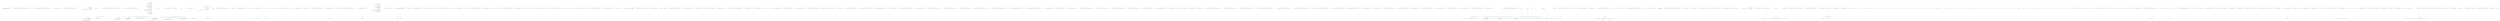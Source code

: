 digraph  {
d1 [cluster="CommandLine.Core.TypeConverter.ChangeType(System.Collections.Generic.IEnumerable<string>, System.Type, bool, System.Globalization.CultureInfo)", color=green, community=0, label="return scalar\r\n                ? ChangeTypeScalar(values.Single(), conversionType, conversionCulture)\r\n                : ChangeTypeSequence(values, conversionType, conversionCulture);", prediction=0, span="15-17"];
d0 [cluster="CommandLine.Core.TypeConverter.ChangeType(System.Collections.Generic.IEnumerable<string>, System.Type, bool, System.Globalization.CultureInfo)", label="Entry CommandLine.Core.TypeConverter.ChangeType(System.Collections.Generic.IEnumerable<string>, System.Type, bool, System.Globalization.CultureInfo)", span="13-13"];
d2 [cluster="CommandLine.Core.TypeConverter.ChangeType(System.Collections.Generic.IEnumerable<string>, System.Type, bool, System.Globalization.CultureInfo)", label="Exit CommandLine.Core.TypeConverter.ChangeType(System.Collections.Generic.IEnumerable<string>, System.Type, bool, System.Globalization.CultureInfo)", span="13-13"];
d3 [cluster="System.Collections.Generic.IEnumerable<TSource>.Single<TSource>()", label="Entry System.Collections.Generic.IEnumerable<TSource>.Single<TSource>()", span="0-0"];
d4 [cluster="CommandLine.Core.TypeConverter.ChangeTypeScalar(string, System.Type, System.Globalization.CultureInfo)", label="Entry CommandLine.Core.TypeConverter.ChangeTypeScalar(string, System.Type, System.Globalization.CultureInfo)", span="36-36"];
d5 [cluster="CommandLine.Core.TypeConverter.ChangeTypeSequence(System.Collections.Generic.IEnumerable<string>, System.Type, System.Globalization.CultureInfo)", label="Entry CommandLine.Core.TypeConverter.ChangeTypeSequence(System.Collections.Generic.IEnumerable<string>, System.Type, System.Globalization.CultureInfo)", span="20-20"];
d46 [cluster="CommandLine.Core.TypeConverter.ChangeTypeScalarImpl(string, System.Type, System.Globalization.CultureInfo)", color=green, community=0, label="return Either.Protect(\r\n                conversionType.IsPrimitiveEx() || ReflectionHelper.IsFSharpOptionType(conversionType)\r\n                    ? changeType\r\n                    : makeType, value);", prediction=1, span="89-92"];
d35 [cluster="CommandLine.Core.TypeConverter.ChangeTypeScalarImpl(string, System.Type, System.Globalization.CultureInfo)", label="Entry CommandLine.Core.TypeConverter.ChangeTypeScalarImpl(string, System.Type, System.Globalization.CultureInfo)", span="44-44"];
d44 [cluster="CommandLine.Core.TypeConverter.ChangeTypeScalarImpl(string, System.Type, System.Globalization.CultureInfo)", label="Func<string, object> changeType = input =>\r\n            {\r\n                Func<object> safeChangeType = () =>\r\n                {\r\n                    var isFsOption = ReflectionHelper.IsFSharpOptionType(conversionType);\r\n\r\n                    Func<Type> getUnderlyingType =\r\n                        () =>\r\n                            isFsOption\r\n                                ? FSharpOptionHelper.GetUnderlyingType(conversionType)\r\n                                : Nullable.GetUnderlyingType(conversionType);\r\n\r\n                    var type = getUnderlyingType() ?? conversionType;\r\n\r\n                    Func<object> withValue =\r\n                        () =>\r\n                            isFsOption\r\n                                ? FSharpOptionHelper.Some(type, Convert.ChangeType(input, type, conversionCulture))\r\n                                : Convert.ChangeType(input, type, conversionCulture);\r\n\r\n                    Func<object> empty = () => isFsOption ? FSharpOptionHelper.None(type) : null;\r\n\r\n                    return (input == null) ? empty() : withValue();\r\n                };\r\n\r\n                return input.IsBooleanString()\r\n                    ? input.ToBoolean() : conversionType.IsEnum\r\n                        ? input.ToEnum(conversionType) : safeChangeType();\r\n            }", span="46-74"];
d45 [cluster="CommandLine.Core.TypeConverter.ChangeTypeScalarImpl(string, System.Type, System.Globalization.CultureInfo)", label="Func<string, object> makeType = input =>\r\n            {\r\n                try\r\n                {\r\n                    var ctor = conversionType.GetConstructor(new[] { typeof(string) });\r\n                    return ctor.Invoke(new object[] { input });\r\n                }\r\n                catch (Exception)\r\n                {\r\n                    throw new FormatException(''Destination conversion type must have a constructor that accepts a string.'');\r\n                }\r\n            }", span="76-87"];
d47 [cluster="CommandLine.Core.TypeConverter.ChangeTypeScalarImpl(string, System.Type, System.Globalization.CultureInfo)", label="Exit CommandLine.Core.TypeConverter.ChangeTypeScalarImpl(string, System.Type, System.Globalization.CultureInfo)", span="44-44"];
d48 [cluster="System.Type.IsPrimitiveEx()", label="Entry System.Type.IsPrimitiveEx()", span="209-209"];
d49 [cluster="CommandLine.Infrastructure.ReflectionHelper.IsFSharpOptionType(System.Type)", label="Entry CommandLine.Infrastructure.ReflectionHelper.IsFSharpOptionType(System.Type)", span="35-35"];
d50 [cluster="Unk.Protect", label="Entry Unk.Protect", span=""];
d91 [cluster="CommandLine.Core.TypeConverter.ToEnum(string, System.Type)", color=green, community=0, label="object parsedValue", prediction=2, span="97-97"];
d90 [cluster="CommandLine.Core.TypeConverter.ToEnum(string, System.Type)", label="Entry CommandLine.Core.TypeConverter.ToEnum(string, System.Type)", span="95-95"];
d92 [cluster="CommandLine.Core.TypeConverter.ToEnum(string, System.Type)", color=green, community=0, label="parsedValue = Enum.Parse(conversionType, value)", prediction=3, span="100-100"];
d93 [cluster="CommandLine.Core.TypeConverter.ToEnum(string, System.Type)", color=green, community=0, label=ArgumentException, prediction=4, span="102-102"];
d95 [cluster="CommandLine.Core.TypeConverter.ToEnum(string, System.Type)", color=green, community=0, label="Enum.IsDefined(conversionType, parsedValue)", prediction=5, span="106-106"];
d99 [cluster="System.Enum.Parse(System.Type, string)", label="Entry System.Enum.Parse(System.Type, string)", span="0-0"];
d96 [cluster="CommandLine.Core.TypeConverter.ToEnum(string, System.Type)", color=green, community=0, label="return parsedValue;", prediction=3, span="108-108"];
d97 [cluster="CommandLine.Core.TypeConverter.ToEnum(string, System.Type)", color=green, community=0, label="throw new FormatException();", prediction=7, span="110-110"];
d101 [cluster="System.Enum.IsDefined(System.Type, object)", label="Entry System.Enum.IsDefined(System.Type, object)", span="0-0"];
d94 [cluster="CommandLine.Core.TypeConverter.ToEnum(string, System.Type)", color=green, community=0, label="throw new FormatException();", prediction=8, span="104-104"];
d98 [cluster="CommandLine.Core.TypeConverter.ToEnum(string, System.Type)", label="Exit CommandLine.Core.TypeConverter.ToEnum(string, System.Type)", span="95-95"];
d100 [cluster="System.FormatException.FormatException()", label="Entry System.FormatException.FormatException()", span="0-0"];
d34 [cluster="CommandLine.Core.TypeConverter.ChangeTypeScalar(string, System.Type, System.Globalization.CultureInfo)", label="Exit CommandLine.Core.TypeConverter.ChangeTypeScalar(string, System.Type, System.Globalization.CultureInfo)", span="36-36"];
d31 [cluster="CommandLine.Core.TypeConverter.ChangeTypeScalar(string, System.Type, System.Globalization.CultureInfo)", label="var result = ChangeTypeScalarImpl(value, conversionType, conversionCulture)", span="38-38"];
d9 [cluster="CommandLine.Core.TypeConverter.ChangeTypeSequence(System.Collections.Generic.IEnumerable<string>, System.Type, System.Globalization.CultureInfo)", label="Exit CommandLine.Core.TypeConverter.ChangeTypeSequence(System.Collections.Generic.IEnumerable<string>, System.Type, System.Globalization.CultureInfo)", span="20-20"];
d6 [cluster="CommandLine.Core.TypeConverter.ChangeTypeSequence(System.Collections.Generic.IEnumerable<string>, System.Type, System.Globalization.CultureInfo)", label="var type =\r\n                conversionType.GetGenericArguments()\r\n                              .SingleOrDefault()\r\n                              .ToMaybe()\r\n                              .FromJust(\r\n                                  new ApplicationException(''Non scalar properties should be sequence of type IEnumerable<T>.''))", span="22-27"];
d7 [cluster="CommandLine.Core.TypeConverter.ChangeTypeSequence(System.Collections.Generic.IEnumerable<string>, System.Type, System.Globalization.CultureInfo)", label="var converted = values.Select(value => ChangeTypeScalar(value, type, conversionCulture))", span="29-29"];
d21 [cluster="lambda expression", label="ChangeTypeScalar(value, type, conversionCulture)", span="29-29"];
d52 [cluster="lambda expression", label="Func<object> safeChangeType = () =>\r\n                {\r\n                    var isFsOption = ReflectionHelper.IsFSharpOptionType(conversionType);\r\n\r\n                    Func<Type> getUnderlyingType =\r\n                        () =>\r\n                            isFsOption\r\n                                ? FSharpOptionHelper.GetUnderlyingType(conversionType)\r\n                                : Nullable.GetUnderlyingType(conversionType);\r\n\r\n                    var type = getUnderlyingType() ?? conversionType;\r\n\r\n                    Func<object> withValue =\r\n                        () =>\r\n                            isFsOption\r\n                                ? FSharpOptionHelper.Some(type, Convert.ChangeType(input, type, conversionCulture))\r\n                                : Convert.ChangeType(input, type, conversionCulture);\r\n\r\n                    Func<object> empty = () => isFsOption ? FSharpOptionHelper.None(type) : null;\r\n\r\n                    return (input == null) ? empty() : withValue();\r\n                }", span="48-69"];
d60 [cluster="lambda expression", label="var isFsOption = ReflectionHelper.IsFSharpOptionType(conversionType)", span="50-50"];
d61 [cluster="lambda expression", label="Func<Type> getUnderlyingType =\r\n                        () =>\r\n                            isFsOption\r\n                                ? FSharpOptionHelper.GetUnderlyingType(conversionType)\r\n                                : Nullable.GetUnderlyingType(conversionType)", span="52-56"];
d68 [cluster="lambda expression", label="isFsOption\r\n                                ? FSharpOptionHelper.GetUnderlyingType(conversionType)\r\n                                : Nullable.GetUnderlyingType(conversionType)", span="54-56"];
d62 [cluster="lambda expression", label="var type = getUnderlyingType() ?? conversionType", span="58-58"];
d63 [cluster="lambda expression", label="Func<object> withValue =\r\n                        () =>\r\n                            isFsOption\r\n                                ? FSharpOptionHelper.Some(type, Convert.ChangeType(input, type, conversionCulture))\r\n                                : Convert.ChangeType(input, type, conversionCulture)", span="60-64"];
d73 [cluster="lambda expression", label="isFsOption\r\n                                ? FSharpOptionHelper.Some(type, Convert.ChangeType(input, type, conversionCulture))\r\n                                : Convert.ChangeType(input, type, conversionCulture)", span="62-64"];
d53 [cluster="lambda expression", label="return input.IsBooleanString()\r\n                    ? input.ToBoolean() : conversionType.IsEnum\r\n                        ? input.ToEnum(conversionType) : safeChangeType();", span="71-73"];
d82 [cluster="lambda expression", label="var ctor = conversionType.GetConstructor(new[] { typeof(string) })", span="80-80"];
d65 [cluster="lambda expression", label="return (input == null) ? empty() : withValue();", span="68-68"];
d83 [cluster="lambda expression", label="return ctor.Invoke(new object[] { input });", span="81-81"];
d33 [cluster="CommandLine.Core.TypeConverter.ChangeTypeScalar(string, System.Type, System.Globalization.CultureInfo)", label="return Maybe.OfEither(result);", span="41-41"];
d32 [cluster="CommandLine.Core.TypeConverter.ChangeTypeScalar(string, System.Type, System.Globalization.CultureInfo)", label="result.Match(_ => { }, e => e.RethrowWhenAbsentIn(\r\n                new[] { typeof(InvalidCastException), typeof(FormatException), typeof(OverflowException) }))", span="39-40"];
d8 [cluster="CommandLine.Core.TypeConverter.ChangeTypeSequence(System.Collections.Generic.IEnumerable<string>, System.Type, System.Globalization.CultureInfo)", label="return converted.Any(a => a.MatchNothing())\r\n                ? Maybe.Nothing<object>()\r\n                : Maybe.Just(converted.Select(c => ((Just<object>)c).Value).ToUntypedArray(type));", span="31-33"];
d10 [cluster="System.Type.GetGenericArguments()", label="Entry System.Type.GetGenericArguments()", span="0-0"];
d11 [cluster="System.Collections.Generic.IEnumerable<TSource>.SingleOrDefault<TSource>()", label="Entry System.Collections.Generic.IEnumerable<TSource>.SingleOrDefault<TSource>()", span="0-0"];
d12 [cluster="T.ToMaybe<T>()", label="Entry T.ToMaybe<T>()", span="249-249"];
d13 [cluster="System.ApplicationException.ApplicationException(string)", label="Entry System.ApplicationException.ApplicationException(string)", span="0-0"];
d14 [cluster="Unk.FromJust", label="Entry Unk.FromJust", span=""];
d15 [cluster="Unk.Select", label="Entry Unk.Select", span=""];
d20 [cluster="lambda expression", label="Entry lambda expression", span="29-29"];
d102 [label="System.Globalization.CultureInfo", span=""];
d103 [label=type, span=""];
d22 [cluster="lambda expression", label="Exit lambda expression", span="29-29"];
d23 [cluster="Unk.ChangeTypeScalar", label="Entry Unk.ChangeTypeScalar", span=""];
d104 [label="System.Type", span=""];
d105 [label="System.Globalization.CultureInfo", span=""];
d51 [cluster="lambda expression", label="Entry lambda expression", span="46-74"];
d59 [cluster="lambda expression", label="Entry lambda expression", span="48-69"];
d64 [cluster="lambda expression", label="Func<object> empty = () => isFsOption ? FSharpOptionHelper.None(type) : null", span="66-66"];
d78 [cluster="lambda expression", label="isFsOption ? FSharpOptionHelper.None(type) : null", span="66-66"];
d107 [label=isFsOption, span=""];
d67 [cluster="lambda expression", label="Entry lambda expression", span="53-56"];
d69 [cluster="lambda expression", label="Exit lambda expression", span="53-56"];
d70 [cluster="CommandLine.Infrastructure.FSharpOptionHelper.GetUnderlyingType(System.Type)", label="Entry CommandLine.Infrastructure.FSharpOptionHelper.GetUnderlyingType(System.Type)", span="8-8"];
d71 [cluster="System.Nullable.GetUnderlyingType(System.Type)", label="Entry System.Nullable.GetUnderlyingType(System.Type)", span="0-0"];
d58 [cluster="System.Func<TResult>.Invoke()", label="Entry System.Func<TResult>.Invoke()", span="0-0"];
d106 [label=string, span=""];
d108 [label=type, span=""];
d72 [cluster="lambda expression", label="Entry lambda expression", span="61-64"];
d74 [cluster="lambda expression", label="Exit lambda expression", span="61-64"];
d75 [cluster="System.Convert.ChangeType(object, System.Type, System.IFormatProvider)", label="Entry System.Convert.ChangeType(object, System.Type, System.IFormatProvider)", span="0-0"];
d76 [cluster="CommandLine.Infrastructure.FSharpOptionHelper.Some(System.Type, object)", label="Entry CommandLine.Infrastructure.FSharpOptionHelper.Some(System.Type, object)", span="14-14"];
d54 [cluster="lambda expression", label="Exit lambda expression", span="46-74"];
d55 [cluster="string.IsBooleanString()", label="Entry string.IsBooleanString()", span="60-60"];
d56 [cluster="string.ToBoolean()", label="Entry string.ToBoolean()", span="66-66"];
d57 [cluster="string.ToEnum(System.Type)", label="Entry string.ToEnum(System.Type)", span="95-95"];
d81 [cluster="lambda expression", label="Entry lambda expression", span="76-87"];
d87 [cluster="System.Type.GetConstructor(System.Type[])", label="Entry System.Type.GetConstructor(System.Type[])", span="0-0"];
d66 [cluster="lambda expression", label="Exit lambda expression", span="48-69"];
d86 [cluster="lambda expression", label="Exit lambda expression", span="76-87"];
d88 [cluster="System.Reflection.ConstructorInfo.Invoke(object[])", label="Entry System.Reflection.ConstructorInfo.Invoke(object[])", span="0-0"];
d37 [cluster="Unk.OfEither", label="Entry Unk.OfEither", span=""];
d36 [cluster="Unk.Match", label="Entry Unk.Match", span=""];
d38 [cluster="lambda expression", label="Entry lambda expression", span="39-39"];
d40 [cluster="lambda expression", label="Entry lambda expression", span="39-40"];
d16 [cluster="Unk.Any", label="Entry Unk.Any", span=""];
d17 [cluster="CSharpx.Maybe.Nothing<T>()", label="Entry CSharpx.Maybe.Nothing<T>()", span="116-116"];
d18 [cluster="Unk.ToUntypedArray", label="Entry Unk.ToUntypedArray", span=""];
d19 [cluster="CSharpx.Maybe.Just<T>(T)", label="Entry CSharpx.Maybe.Just<T>(T)", span="124-124"];
d24 [cluster="lambda expression", label="Entry lambda expression", span="31-31"];
d28 [cluster="lambda expression", label="Entry lambda expression", span="33-33"];
d77 [cluster="lambda expression", label="Entry lambda expression", span="66-66"];
d79 [cluster="lambda expression", label="Exit lambda expression", span="66-66"];
d80 [cluster="CommandLine.Infrastructure.FSharpOptionHelper.None(System.Type)", label="Entry CommandLine.Infrastructure.FSharpOptionHelper.None(System.Type)", span="22-22"];
d85 [cluster="lambda expression", label="throw new FormatException(''Destination conversion type must have a constructor that accepts a string.'');", span="85-85"];
d39 [cluster="lambda expression", label="Exit lambda expression", span="39-39"];
d42 [cluster="lambda expression", label="Exit lambda expression", span="39-40"];
d41 [cluster="lambda expression", label="e.RethrowWhenAbsentIn(\r\n                new[] { typeof(InvalidCastException), typeof(FormatException), typeof(OverflowException) })", span="39-40"];
d26 [cluster="lambda expression", label="Exit lambda expression", span="31-31"];
d25 [cluster="lambda expression", label="a.MatchNothing()", span="31-31"];
d30 [cluster="lambda expression", label="Exit lambda expression", span="33-33"];
d29 [cluster="lambda expression", label="((Just<object>)c).Value", span="33-33"];
d84 [cluster="lambda expression", label=Exception, span="83-83"];
d89 [cluster="System.FormatException.FormatException(string)", label="Entry System.FormatException.FormatException(string)", span="0-0"];
d43 [cluster="Unk.RethrowWhenAbsentIn", label="Entry Unk.RethrowWhenAbsentIn", span=""];
d27 [cluster="Unk.MatchNothing", label="Entry Unk.MatchNothing", span=""];
m0_7 [cluster="Humanizer.Localisation.NumberToWords.INumberToWordsConverter.Convert(int, Humanizer.GrammaticalGender)", file="InstanceBuilder.cs", label="Entry Humanizer.Localisation.NumberToWords.INumberToWordsConverter.Convert(int, Humanizer.GrammaticalGender)", span="20-20"];
m0_4 [cluster="Humanizer.NumberToWordsExtension.ToWords(int, Humanizer.GrammaticalGender)", file="InstanceBuilder.cs", label="Entry Humanizer.NumberToWordsExtension.ToWords(int, Humanizer.GrammaticalGender)", span="38-38"];
m0_5 [cluster="Humanizer.NumberToWordsExtension.ToWords(int, Humanizer.GrammaticalGender)", file="InstanceBuilder.cs", label="return Configurator.NumberToWordsConverter.Convert(number, gender);", span="40-40"];
m0_6 [cluster="Humanizer.NumberToWordsExtension.ToWords(int, Humanizer.GrammaticalGender)", file="InstanceBuilder.cs", label="Exit Humanizer.NumberToWordsExtension.ToWords(int, Humanizer.GrammaticalGender)", span="38-38"];
m0_3 [cluster="Humanizer.Localisation.NumberToWords.INumberToWordsConverter.Convert(int)", file="InstanceBuilder.cs", label="Entry Humanizer.Localisation.NumberToWords.INumberToWordsConverter.Convert(int)", span="12-12"];
m0_15 [cluster="Humanizer.Localisation.NumberToWords.INumberToWordsConverter.ConvertToOrdinal(int, Humanizer.GrammaticalGender)", file="InstanceBuilder.cs", label="Entry Humanizer.Localisation.NumberToWords.INumberToWordsConverter.ConvertToOrdinal(int, Humanizer.GrammaticalGender)", span="35-35"];
m0_8 [cluster="Humanizer.NumberToWordsExtension.ToOrdinalWords(int)", file="InstanceBuilder.cs", label="Entry Humanizer.NumberToWordsExtension.ToOrdinalWords(int)", span="48-48"];
m0_9 [cluster="Humanizer.NumberToWordsExtension.ToOrdinalWords(int)", file="InstanceBuilder.cs", label="return Configurator.NumberToWordsConverter.ConvertToOrdinal(number);", span="50-50"];
m0_10 [cluster="Humanizer.NumberToWordsExtension.ToOrdinalWords(int)", file="InstanceBuilder.cs", label="Exit Humanizer.NumberToWordsExtension.ToOrdinalWords(int)", span="48-48"];
m0_12 [cluster="Humanizer.NumberToWordsExtension.ToOrdinalWords(int, Humanizer.GrammaticalGender)", file="InstanceBuilder.cs", label="Entry Humanizer.NumberToWordsExtension.ToOrdinalWords(int, Humanizer.GrammaticalGender)", span="61-61"];
m0_13 [cluster="Humanizer.NumberToWordsExtension.ToOrdinalWords(int, Humanizer.GrammaticalGender)", file="InstanceBuilder.cs", label="return Configurator.NumberToWordsConverter.ConvertToOrdinal(number, gender);", span="63-63"];
m0_14 [cluster="Humanizer.NumberToWordsExtension.ToOrdinalWords(int, Humanizer.GrammaticalGender)", file="InstanceBuilder.cs", label="Exit Humanizer.NumberToWordsExtension.ToOrdinalWords(int, Humanizer.GrammaticalGender)", span="61-61"];
m0_11 [cluster="Humanizer.Localisation.NumberToWords.INumberToWordsConverter.ConvertToOrdinal(int)", file="InstanceBuilder.cs", label="Entry Humanizer.Localisation.NumberToWords.INumberToWordsConverter.ConvertToOrdinal(int)", span="27-27"];
m0_0 [cluster="Humanizer.NumberToWordsExtension.ToWords(int)", file="InstanceBuilder.cs", label="Entry Humanizer.NumberToWordsExtension.ToWords(int)", span="14-14"];
m0_1 [cluster="Humanizer.NumberToWordsExtension.ToWords(int)", file="InstanceBuilder.cs", label="return Configurator.NumberToWordsConverter.Convert(number);", span="16-16"];
m0_2 [cluster="Humanizer.NumberToWordsExtension.ToWords(int)", file="InstanceBuilder.cs", label="Exit Humanizer.NumberToWordsExtension.ToWords(int)", span="14-14"];
m1_35 [cluster="Humanizer.Tests.TruncatorTests.TruncateWithFixedNumberOfWordsTruncatorTruncateFromLeft(string, int, string)", file="InstanceBuilderTests.cs", label="Entry Humanizer.Tests.TruncatorTests.TruncateWithFixedNumberOfWordsTruncatorTruncateFromLeft(string, int, string)", span="148-148"];
m1_36 [cluster="Humanizer.Tests.TruncatorTests.TruncateWithFixedNumberOfWordsTruncatorTruncateFromLeft(string, int, string)", file="InstanceBuilderTests.cs", label="Assert.Equal(expectedOutput, input.Truncate(length, Truncator.FixedNumberOfWords, TruncateFrom.Left))", span="150-150"];
m1_37 [cluster="Humanizer.Tests.TruncatorTests.TruncateWithFixedNumberOfWordsTruncatorTruncateFromLeft(string, int, string)", file="InstanceBuilderTests.cs", label="Exit Humanizer.Tests.TruncatorTests.TruncateWithFixedNumberOfWordsTruncatorTruncateFromLeft(string, int, string)", span="148-148"];
m1_8 [cluster="string.Truncate(int, Humanizer.ITruncator, Humanizer.TruncateFrom)", file="InstanceBuilderTests.cs", label="Entry string.Truncate(int, Humanizer.ITruncator, Humanizer.TruncateFrom)", span="28-28"];
m1_19 [cluster="Humanizer.Tests.TruncatorTests.TruncateWithTruncationStringAndFixedLengthTruncator(string, int, string, string)", file="InstanceBuilderTests.cs", label="Entry Humanizer.Tests.TruncatorTests.TruncateWithTruncationStringAndFixedLengthTruncator(string, int, string, string)", span="79-79"];
m1_20 [cluster="Humanizer.Tests.TruncatorTests.TruncateWithTruncationStringAndFixedLengthTruncator(string, int, string, string)", file="InstanceBuilderTests.cs", label="Assert.Equal(expectedOutput, input.Truncate(length, truncationString, Truncator.FixedLength))", span="81-81"];
m1_21 [cluster="Humanizer.Tests.TruncatorTests.TruncateWithTruncationStringAndFixedLengthTruncator(string, int, string, string)", file="InstanceBuilderTests.cs", label="Exit Humanizer.Tests.TruncatorTests.TruncateWithTruncationStringAndFixedLengthTruncator(string, int, string, string)", span="79-79"];
m1_26 [cluster="Humanizer.Tests.TruncatorTests.TruncateWithTruncationStringAndFixedNumberOfWordsTruncator(string, int, string, string)", file="InstanceBuilderTests.cs", label="Entry Humanizer.Tests.TruncatorTests.TruncateWithTruncationStringAndFixedNumberOfWordsTruncator(string, int, string, string)", span="109-109"];
m1_27 [cluster="Humanizer.Tests.TruncatorTests.TruncateWithTruncationStringAndFixedNumberOfWordsTruncator(string, int, string, string)", file="InstanceBuilderTests.cs", label="Assert.Equal(expectedOutput, input.Truncate(length, truncationString, Truncator.FixedNumberOfWords))", span="111-111"];
m1_28 [cluster="Humanizer.Tests.TruncatorTests.TruncateWithTruncationStringAndFixedNumberOfWordsTruncator(string, int, string, string)", file="InstanceBuilderTests.cs", label="Exit Humanizer.Tests.TruncatorTests.TruncateWithTruncationStringAndFixedNumberOfWordsTruncator(string, int, string, string)", span="109-109"];
m1_44 [cluster="Humanizer.Tests.TruncatorTests.TruncateWithTruncationStringAndFixedNumberOfWordsTruncatorTruncateFromLeft(string, int, string, string)", file="InstanceBuilderTests.cs", label="Entry Humanizer.Tests.TruncatorTests.TruncateWithTruncationStringAndFixedNumberOfWordsTruncatorTruncateFromLeft(string, int, string, string)", span="194-194"];
m1_45 [cluster="Humanizer.Tests.TruncatorTests.TruncateWithTruncationStringAndFixedNumberOfWordsTruncatorTruncateFromLeft(string, int, string, string)", file="InstanceBuilderTests.cs", label="Assert.Equal(expectedOutput, input.Truncate(length, truncationString, Truncator.FixedNumberOfWords, TruncateFrom.Left))", span="196-196"];
m1_46 [cluster="Humanizer.Tests.TruncatorTests.TruncateWithTruncationStringAndFixedNumberOfWordsTruncatorTruncateFromLeft(string, int, string, string)", file="InstanceBuilderTests.cs", label="Exit Humanizer.Tests.TruncatorTests.TruncateWithTruncationStringAndFixedNumberOfWordsTruncatorTruncateFromLeft(string, int, string, string)", span="194-194"];
m1_5 [cluster="Humanizer.Tests.TruncatorTests.TruncateWithFixedLengthTruncator(string, int, string)", file="InstanceBuilderTests.cs", label="Entry Humanizer.Tests.TruncatorTests.TruncateWithFixedLengthTruncator(string, int, string)", span="25-25"];
m1_6 [cluster="Humanizer.Tests.TruncatorTests.TruncateWithFixedLengthTruncator(string, int, string)", file="InstanceBuilderTests.cs", label="Assert.Equal(expectedOutput, input.Truncate(length, Truncator.FixedLength))", span="27-27"];
m1_7 [cluster="Humanizer.Tests.TruncatorTests.TruncateWithFixedLengthTruncator(string, int, string)", file="InstanceBuilderTests.cs", label="Exit Humanizer.Tests.TruncatorTests.TruncateWithFixedLengthTruncator(string, int, string)", span="25-25"];
m1_23 [cluster="Humanizer.Tests.TruncatorTests.TruncateWithTruncationStringAndFixedNumberOfCharactersTruncator(string, int, string, string)", file="InstanceBuilderTests.cs", label="Entry Humanizer.Tests.TruncatorTests.TruncateWithTruncationStringAndFixedNumberOfCharactersTruncator(string, int, string, string)", span="94-94"];
m1_24 [cluster="Humanizer.Tests.TruncatorTests.TruncateWithTruncationStringAndFixedNumberOfCharactersTruncator(string, int, string, string)", file="InstanceBuilderTests.cs", label="Assert.Equal(expectedOutput, input.Truncate(length, truncationString, Truncator.FixedNumberOfCharacters))", span="96-96"];
m1_25 [cluster="Humanizer.Tests.TruncatorTests.TruncateWithTruncationStringAndFixedNumberOfCharactersTruncator(string, int, string, string)", file="InstanceBuilderTests.cs", label="Exit Humanizer.Tests.TruncatorTests.TruncateWithTruncationStringAndFixedNumberOfCharactersTruncator(string, int, string, string)", span="94-94"];
m1_29 [cluster="Humanizer.Tests.TruncatorTests.TruncateWithFixedLengthTruncatorTruncateFromLeft(string, int, string)", file="InstanceBuilderTests.cs", label="Entry Humanizer.Tests.TruncatorTests.TruncateWithFixedLengthTruncatorTruncateFromLeft(string, int, string)", span="121-121"];
m1_30 [cluster="Humanizer.Tests.TruncatorTests.TruncateWithFixedLengthTruncatorTruncateFromLeft(string, int, string)", file="InstanceBuilderTests.cs", label="Assert.Equal(expectedOutput, input.Truncate(length, Truncator.FixedLength, TruncateFrom.Left))", span="123-123"];
m1_31 [cluster="Humanizer.Tests.TruncatorTests.TruncateWithFixedLengthTruncatorTruncateFromLeft(string, int, string)", file="InstanceBuilderTests.cs", label="Exit Humanizer.Tests.TruncatorTests.TruncateWithFixedLengthTruncatorTruncateFromLeft(string, int, string)", span="121-121"];
m1_18 [cluster="string.Truncate(int, string, Humanizer.TruncateFrom)", file="InstanceBuilderTests.cs", label="Entry string.Truncate(int, string, Humanizer.TruncateFrom)", span="41-41"];
m1_3 [cluster="string.Truncate(int)", file="InstanceBuilderTests.cs", label="Entry string.Truncate(int)", span="15-15"];
m1_0 [cluster="Humanizer.Tests.TruncatorTests.Truncate(string, int, string)", file="InstanceBuilderTests.cs", label="Entry Humanizer.Tests.TruncatorTests.Truncate(string, int, string)", span="13-13"];
m1_1 [cluster="Humanizer.Tests.TruncatorTests.Truncate(string, int, string)", file="InstanceBuilderTests.cs", label="Assert.Equal(expectedOutput, input.Truncate(length))", span="15-15"];
m1_2 [cluster="Humanizer.Tests.TruncatorTests.Truncate(string, int, string)", file="InstanceBuilderTests.cs", label="Exit Humanizer.Tests.TruncatorTests.Truncate(string, int, string)", span="13-13"];
m1_38 [cluster="Humanizer.Tests.TruncatorTests.TruncateWithTruncationStringAndFixedLengthTruncatorTruncateFromLeft(string, int, string, string)", file="InstanceBuilderTests.cs", label="Entry Humanizer.Tests.TruncatorTests.TruncateWithTruncationStringAndFixedLengthTruncatorTruncateFromLeft(string, int, string, string)", span="163-163"];
m1_39 [cluster="Humanizer.Tests.TruncatorTests.TruncateWithTruncationStringAndFixedLengthTruncatorTruncateFromLeft(string, int, string, string)", file="InstanceBuilderTests.cs", label="Assert.Equal(expectedOutput, input.Truncate(length, truncationString, Truncator.FixedLength, TruncateFrom.Left))", span="165-165"];
m1_40 [cluster="Humanizer.Tests.TruncatorTests.TruncateWithTruncationStringAndFixedLengthTruncatorTruncateFromLeft(string, int, string, string)", file="InstanceBuilderTests.cs", label="Exit Humanizer.Tests.TruncatorTests.TruncateWithTruncationStringAndFixedLengthTruncatorTruncateFromLeft(string, int, string, string)", span="163-163"];
m1_41 [cluster="Humanizer.Tests.TruncatorTests.TruncateWithTruncationStringAndFixedNumberOfCharactersTruncatorTruncateFromLeft(string, int, string, string)", file="InstanceBuilderTests.cs", label="Entry Humanizer.Tests.TruncatorTests.TruncateWithTruncationStringAndFixedNumberOfCharactersTruncatorTruncateFromLeft(string, int, string, string)", span="178-178"];
m1_42 [cluster="Humanizer.Tests.TruncatorTests.TruncateWithTruncationStringAndFixedNumberOfCharactersTruncatorTruncateFromLeft(string, int, string, string)", file="InstanceBuilderTests.cs", label="Assert.Equal(expectedOutput, input.Truncate(length, truncationString, Truncator.FixedNumberOfCharacters, TruncateFrom.Left))", span="180-180"];
m1_43 [cluster="Humanizer.Tests.TruncatorTests.TruncateWithTruncationStringAndFixedNumberOfCharactersTruncatorTruncateFromLeft(string, int, string, string)", file="InstanceBuilderTests.cs", label="Exit Humanizer.Tests.TruncatorTests.TruncateWithTruncationStringAndFixedNumberOfCharactersTruncatorTruncateFromLeft(string, int, string, string)", span="178-178"];
m1_4 [cluster="Unk.Equal", file="InstanceBuilderTests.cs", label="Entry Unk.Equal", span=""];
m1_32 [cluster="Humanizer.Tests.TruncatorTests.TruncateWithFixedNumberOfCharactersTruncatorTruncateFromLeft(string, int, string)", file="InstanceBuilderTests.cs", label="Entry Humanizer.Tests.TruncatorTests.TruncateWithFixedNumberOfCharactersTruncatorTruncateFromLeft(string, int, string)", span="134-134"];
m1_33 [cluster="Humanizer.Tests.TruncatorTests.TruncateWithFixedNumberOfCharactersTruncatorTruncateFromLeft(string, int, string)", file="InstanceBuilderTests.cs", label="Assert.Equal(expectedOutput, input.Truncate(length, Truncator.FixedNumberOfCharacters, TruncateFrom.Left))", span="136-136"];
m1_34 [cluster="Humanizer.Tests.TruncatorTests.TruncateWithFixedNumberOfCharactersTruncatorTruncateFromLeft(string, int, string)", file="InstanceBuilderTests.cs", label="Exit Humanizer.Tests.TruncatorTests.TruncateWithFixedNumberOfCharactersTruncatorTruncateFromLeft(string, int, string)", span="134-134"];
m1_15 [cluster="Humanizer.Tests.TruncatorTests.TruncateWithTruncationString(string, int, string, string)", file="InstanceBuilderTests.cs", label="Entry Humanizer.Tests.TruncatorTests.TruncateWithTruncationString(string, int, string, string)", span="64-64"];
m1_16 [cluster="Humanizer.Tests.TruncatorTests.TruncateWithTruncationString(string, int, string, string)", file="InstanceBuilderTests.cs", label="Assert.Equal(expectedOutput, input.Truncate(length, truncationString))", span="66-66"];
m1_17 [cluster="Humanizer.Tests.TruncatorTests.TruncateWithTruncationString(string, int, string, string)", file="InstanceBuilderTests.cs", label="Exit Humanizer.Tests.TruncatorTests.TruncateWithTruncationString(string, int, string, string)", span="64-64"];
m1_9 [cluster="Humanizer.Tests.TruncatorTests.TruncateWithFixedNumberOfCharactersTruncator(string, int, string)", file="InstanceBuilderTests.cs", label="Entry Humanizer.Tests.TruncatorTests.TruncateWithFixedNumberOfCharactersTruncator(string, int, string)", span="37-37"];
m1_10 [cluster="Humanizer.Tests.TruncatorTests.TruncateWithFixedNumberOfCharactersTruncator(string, int, string)", file="InstanceBuilderTests.cs", label="Assert.Equal(expectedOutput, input.Truncate(length, Truncator.FixedNumberOfCharacters))", span="39-39"];
m1_11 [cluster="Humanizer.Tests.TruncatorTests.TruncateWithFixedNumberOfCharactersTruncator(string, int, string)", file="InstanceBuilderTests.cs", label="Exit Humanizer.Tests.TruncatorTests.TruncateWithFixedNumberOfCharactersTruncator(string, int, string)", span="37-37"];
m1_22 [cluster="string.Truncate(int, string, Humanizer.ITruncator, Humanizer.TruncateFrom)", file="InstanceBuilderTests.cs", label="Entry string.Truncate(int, string, Humanizer.ITruncator, Humanizer.TruncateFrom)", span="55-55"];
m1_12 [cluster="Humanizer.Tests.TruncatorTests.TruncateWithFixedNumberOfWordsTruncator(string, int, string)", file="InstanceBuilderTests.cs", label="Entry Humanizer.Tests.TruncatorTests.TruncateWithFixedNumberOfWordsTruncator(string, int, string)", span="50-50"];
m1_13 [cluster="Humanizer.Tests.TruncatorTests.TruncateWithFixedNumberOfWordsTruncator(string, int, string)", file="InstanceBuilderTests.cs", label="Assert.Equal(expectedOutput, input.Truncate(length, Truncator.FixedNumberOfWords))", span="52-52"];
m1_14 [cluster="Humanizer.Tests.TruncatorTests.TruncateWithFixedNumberOfWordsTruncator(string, int, string)", file="InstanceBuilderTests.cs", label="Exit Humanizer.Tests.TruncatorTests.TruncateWithFixedNumberOfWordsTruncator(string, int, string)", span="50-50"];
m2_4 [cluster="Humanizer.Localisation.NumberToWords.SpanishNumberToWordsConverter.Convert(int)", file="NameLookup.cs", label="return string.Format(''menos {0}'', Convert(Math.Abs(number)));", span="33-33"];
m2_37 [cluster="System.Collections.Generic.List<T>.ToArray()", file="NameLookup.cs", label="Entry System.Collections.Generic.List<T>.ToArray()", span="0-0"];
m2_35 [cluster="string.Format(string, params object[])", file="NameLookup.cs", label="Entry string.Format(string, params object[])", span="0-0"];
m2_3 [cluster="Humanizer.Localisation.NumberToWords.SpanishNumberToWordsConverter.Convert(int)", file="NameLookup.cs", label="number < 0", span="32-32"];
m2_12 [cluster="Humanizer.Localisation.NumberToWords.SpanishNumberToWordsConverter.Convert(int)", file="NameLookup.cs", label="(number / 1000) > 0", span="55-55"];
m2_13 [cluster="Humanizer.Localisation.NumberToWords.SpanishNumberToWordsConverter.Convert(int)", file="NameLookup.cs", label="parts.Add(number / 1000 == 1\r\n                    ? string.Format(''mil'')\r\n                    : string.Format(''{0} mil'', Convert(number / 1000)))", span="57-59"];
m2_14 [cluster="Humanizer.Localisation.NumberToWords.SpanishNumberToWordsConverter.Convert(int)", file="NameLookup.cs", label="number %= 1000", span="61-61"];
m2_49 [cluster="System.Collections.Generic.Dictionary<TKey, TValue>.TryGetValue(TKey, out TValue)", file="NameLookup.cs", label="Entry System.Collections.Generic.Dictionary<TKey, TValue>.TryGetValue(TKey, out TValue)", span="0-0"];
m2_9 [cluster="Humanizer.Localisation.NumberToWords.SpanishNumberToWordsConverter.Convert(int)", file="NameLookup.cs", label="(number / 1000000) > 0", span="46-46"];
m2_10 [cluster="Humanizer.Localisation.NumberToWords.SpanishNumberToWordsConverter.Convert(int)", file="NameLookup.cs", label="parts.Add(number / 1000000 == 1\r\n                    ? string.Format(''un millón'')\r\n                    : string.Format(''{0} millones'', Convert(number / 1000000)))", span="48-50"];
m2_11 [cluster="Humanizer.Localisation.NumberToWords.SpanishNumberToWordsConverter.Convert(int)", file="NameLookup.cs", label="number %= 1000000", span="52-52"];
m2_36 [cluster="System.Collections.Generic.List<T>.Add(T)", file="NameLookup.cs", label="Entry System.Collections.Generic.List<T>.Add(T)", span="0-0"];
m2_6 [cluster="Humanizer.Localisation.NumberToWords.SpanishNumberToWordsConverter.Convert(int)", file="NameLookup.cs", label="(number / 1000000000) > 0", span="37-37"];
m2_7 [cluster="Humanizer.Localisation.NumberToWords.SpanishNumberToWordsConverter.Convert(int)", file="NameLookup.cs", label="parts.Add(number / 1000000000 == 1\r\n                    ? string.Format(''mil millones'')\r\n                    : string.Format(''{0} mil millones'', Convert(number / 1000000000)))", span="39-41"];
m2_8 [cluster="Humanizer.Localisation.NumberToWords.SpanishNumberToWordsConverter.Convert(int)", file="NameLookup.cs", label="number %= 1000000000", span="43-43"];
m2_39 [cluster="Humanizer.Localisation.NumberToWords.SpanishNumberToWordsConverter.ConvertToOrdinal(int, Humanizer.GrammaticalGender)", file="NameLookup.cs", label="Entry Humanizer.Localisation.NumberToWords.SpanishNumberToWordsConverter.ConvertToOrdinal(int, Humanizer.GrammaticalGender)", span="94-94"];
m2_40 [cluster="Humanizer.Localisation.NumberToWords.SpanishNumberToWordsConverter.ConvertToOrdinal(int, Humanizer.GrammaticalGender)", file="NameLookup.cs", label="string towords", span="96-96"];
m2_42 [cluster="Humanizer.Localisation.NumberToWords.SpanishNumberToWordsConverter.ConvertToOrdinal(int, Humanizer.GrammaticalGender)", file="NameLookup.cs", label="towords = Convert(number)", span="98-98"];
m2_41 [cluster="Humanizer.Localisation.NumberToWords.SpanishNumberToWordsConverter.ConvertToOrdinal(int, Humanizer.GrammaticalGender)", file="NameLookup.cs", label="!Ordinals.TryGetValue(number, out towords)", span="97-97"];
m2_43 [cluster="Humanizer.Localisation.NumberToWords.SpanishNumberToWordsConverter.ConvertToOrdinal(int, Humanizer.GrammaticalGender)", file="NameLookup.cs", label="gender == GrammaticalGender.Feminine", span="100-100"];
m2_44 [cluster="Humanizer.Localisation.NumberToWords.SpanishNumberToWordsConverter.ConvertToOrdinal(int, Humanizer.GrammaticalGender)", file="NameLookup.cs", label="towords = towords.TrimEnd('o') + ''a''", span="101-101"];
m2_46 [cluster="Humanizer.Localisation.NumberToWords.SpanishNumberToWordsConverter.ConvertToOrdinal(int, Humanizer.GrammaticalGender)", file="NameLookup.cs", label="towords = towords.TrimEnd('o')", span="103-103"];
m2_47 [cluster="Humanizer.Localisation.NumberToWords.SpanishNumberToWordsConverter.ConvertToOrdinal(int, Humanizer.GrammaticalGender)", file="NameLookup.cs", label="return towords;", span="105-105"];
m2_45 [cluster="Humanizer.Localisation.NumberToWords.SpanishNumberToWordsConverter.ConvertToOrdinal(int, Humanizer.GrammaticalGender)", file="NameLookup.cs", label="number % 10 == 1 || number % 10 == 3", span="102-102"];
m2_48 [cluster="Humanizer.Localisation.NumberToWords.SpanishNumberToWordsConverter.ConvertToOrdinal(int, Humanizer.GrammaticalGender)", file="NameLookup.cs", label="Exit Humanizer.Localisation.NumberToWords.SpanishNumberToWordsConverter.ConvertToOrdinal(int, Humanizer.GrammaticalGender)", span="94-94"];
m2_32 [cluster="System.Math.Abs(int)", file="NameLookup.cs", label="Entry System.Math.Abs(int)", span="0-0"];
m2_33 [cluster="string.Format(string, object)", file="NameLookup.cs", label="Entry string.Format(string, object)", span="0-0"];
m2_38 [cluster="string.Join(string, params string[])", file="NameLookup.cs", label="Entry string.Join(string, params string[])", span="0-0"];
m2_0 [cluster="CommandLine.Tests.Unit.UnParserExtensionsTests.UnParsing_instance_returns_command_line(CommandLine.Tests.Fakes.FakeOptions, string)", file="NameLookup.cs", label="Entry CommandLine.Tests.Unit.UnParserExtensionsTests.UnParsing_instance_returns_command_line(CommandLine.Tests.Fakes.FakeOptions, string)", span="21-21"];
m2_1 [cluster="CommandLine.Tests.Unit.UnParserExtensionsTests.UnParsing_instance_returns_command_line(CommandLine.Tests.Fakes.FakeOptions, string)", color=green, community=0, file="NameLookup.cs", label="new Parser()\r                .FormatCommandLine(options)\r                .ShouldBeEquivalentTo(result)", prediction=9, span="23-25"];
m2_2 [cluster="CommandLine.Tests.Unit.UnParserExtensionsTests.UnParsing_instance_returns_command_line(CommandLine.Tests.Fakes.FakeOptions, string)", file="NameLookup.cs", label="Exit CommandLine.Tests.Unit.UnParserExtensionsTests.UnParsing_instance_returns_command_line(CommandLine.Tests.Fakes.FakeOptions, string)", span="21-21"];
m2_15 [cluster="Humanizer.Localisation.NumberToWords.SpanishNumberToWordsConverter.Convert(int)", file="NameLookup.cs", label="(number / 100) > 0", span="64-64"];
m2_16 [cluster="Humanizer.Localisation.NumberToWords.SpanishNumberToWordsConverter.Convert(int)", file="NameLookup.cs", label="parts.Add(number == 100 ? string.Format(''cien'') : HundredsMap[(number / 100)])", span="66-66"];
m2_17 [cluster="Humanizer.Localisation.NumberToWords.SpanishNumberToWordsConverter.Convert(int)", file="NameLookup.cs", label="number %= 100", span="67-67"];
m2_18 [cluster="Humanizer.Localisation.NumberToWords.SpanishNumberToWordsConverter.Convert(int)", file="NameLookup.cs", label="number > 0", span="70-70"];
m2_19 [cluster="Humanizer.Localisation.NumberToWords.SpanishNumberToWordsConverter.Convert(int)", file="NameLookup.cs", label="number < 30", span="72-72"];
m2_20 [cluster="Humanizer.Localisation.NumberToWords.SpanishNumberToWordsConverter.Convert(int)", file="NameLookup.cs", label="parts.Add(UnitsMap[number])", span="73-73"];
m2_21 [cluster="Humanizer.Localisation.NumberToWords.SpanishNumberToWordsConverter.Convert(int)", file="NameLookup.cs", label="number > 20 && number < 30", span="74-74"];
m2_22 [cluster="Humanizer.Localisation.NumberToWords.SpanishNumberToWordsConverter.Convert(int)", file="NameLookup.cs", label="var lastPart = TensMap[number / 10]", span="75-75"];
m2_23 [cluster="Humanizer.Localisation.NumberToWords.SpanishNumberToWordsConverter.Convert(int)", file="NameLookup.cs", label="(number % 10) > 0", span="76-76"];
m2_24 [cluster="Humanizer.Localisation.NumberToWords.SpanishNumberToWordsConverter.Convert(int)", file="NameLookup.cs", label="lastPart += string.Format('' {0}'', UnitsMap[number % 10])", span="77-77"];
m2_26 [cluster="Humanizer.Localisation.NumberToWords.SpanishNumberToWordsConverter.Convert(int)", file="NameLookup.cs", label="var lastPart = TensMap[number / 10]", span="83-83"];
m2_27 [cluster="Humanizer.Localisation.NumberToWords.SpanishNumberToWordsConverter.Convert(int)", file="NameLookup.cs", label="(number % 10) > 0", span="84-84"];
m2_28 [cluster="Humanizer.Localisation.NumberToWords.SpanishNumberToWordsConverter.Convert(int)", file="NameLookup.cs", label="lastPart += string.Format('' y {0}'', UnitsMap[number % 10])", span="85-85"];
m2_5 [cluster="Unk.ShouldBeEquivalentTo", file="NameLookup.cs", label="Entry Unk.ShouldBeEquivalentTo", span=""];
m2_30 [cluster="Humanizer.Localisation.NumberToWords.SpanishNumberToWordsConverter.Convert(int)", file="NameLookup.cs", label="return string.Join('' '', parts.ToArray());", span="91-91"];
m2_25 [cluster="Humanizer.Localisation.NumberToWords.SpanishNumberToWordsConverter.Convert(int)", file="NameLookup.cs", label="parts.Add(lastPart)", span="79-79"];
m2_29 [cluster="Humanizer.Localisation.NumberToWords.SpanishNumberToWordsConverter.Convert(int)", file="NameLookup.cs", label="parts.Add(lastPart)", span="87-87"];
m2_31 [cluster="Humanizer.Localisation.NumberToWords.SpanishNumberToWordsConverter.Convert(int)", file="NameLookup.cs", label="Exit Humanizer.Localisation.NumberToWords.SpanishNumberToWordsConverter.Convert(int)", span="27-27"];
m2_50 [cluster="string.TrimEnd(params char[])", file="NameLookup.cs", label="Entry string.TrimEnd(params char[])", span="0-0"];
m2_34 [cluster="System.Collections.Generic.List<T>.List()", file="NameLookup.cs", label="Entry System.Collections.Generic.List<T>.List()", span="0-0"];
m2_51 [file="NameLookup.cs", label="Humanizer.Localisation.NumberToWords.SpanishNumberToWordsConverter", span=""];
m4_79 [cluster="System.Text.RegularExpressions.Regex.Replace(string, string)", file="Tokenizer.cs", label="Entry System.Text.RegularExpressions.Regex.Replace(string, string)", span="0-0"];
m4_153 [cluster="Humanizer.InflectorExtensions.Underscore(string)", file="Tokenizer.cs", label="Entry Humanizer.InflectorExtensions.Underscore(string)", span="297-297"];
m4_154 [cluster="Humanizer.InflectorExtensions.Underscore(string)", file="Tokenizer.cs", label="return Regex.Replace(\r\n                Regex.Replace(\r\n                    Regex.Replace(input, @''([A-Z]+)([A-Z][a-z])'', ''$1_$2''), @''([a-z\d])([A-Z])'', ''$1_$2''), @''[-\s]'', ''_'').ToLower();", span="299-301"];
m4_155 [cluster="Humanizer.InflectorExtensions.Underscore(string)", file="Tokenizer.cs", label="Exit Humanizer.InflectorExtensions.Underscore(string)", span="297-297"];
m4_96 [cluster="Humanizer.InflectorExtensions.Pluralize(string, bool)", file="Tokenizer.cs", label="Entry Humanizer.InflectorExtensions.Pluralize(string, bool)", span="187-187"];
m4_97 [cluster="Humanizer.InflectorExtensions.Pluralize(string, bool)", file="Tokenizer.cs", label="var result = ApplyRules(Plurals, word)", span="189-189"];
m4_100 [cluster="Humanizer.InflectorExtensions.Pluralize(string, bool)", file="Tokenizer.cs", label="var asSingular = ApplyRules(Singulars, word)", span="194-194"];
m4_101 [cluster="Humanizer.InflectorExtensions.Pluralize(string, bool)", file="Tokenizer.cs", label="var asSingularAsPlural = ApplyRules(Plurals, asSingular)", span="195-195"];
m4_98 [cluster="Humanizer.InflectorExtensions.Pluralize(string, bool)", file="Tokenizer.cs", label=inputIsKnownToBeSingular, span="191-191"];
m4_99 [cluster="Humanizer.InflectorExtensions.Pluralize(string, bool)", file="Tokenizer.cs", label="return result;", span="192-192"];
m4_102 [cluster="Humanizer.InflectorExtensions.Pluralize(string, bool)", file="Tokenizer.cs", label="asSingular != null && asSingular != word && asSingular + ''s'' != word && asSingularAsPlural == word && result != word", span="196-196"];
m4_104 [cluster="Humanizer.InflectorExtensions.Pluralize(string, bool)", file="Tokenizer.cs", label="return result;", span="199-199"];
m4_103 [cluster="Humanizer.InflectorExtensions.Pluralize(string, bool)", file="Tokenizer.cs", label="return word;", span="197-197"];
m4_105 [cluster="Humanizer.InflectorExtensions.Pluralize(string, bool)", file="Tokenizer.cs", label="Exit Humanizer.InflectorExtensions.Pluralize(string, bool)", span="187-187"];
m4_143 [cluster="System.Text.RegularExpressions.Regex.Replace(string, string, System.Text.RegularExpressions.MatchEvaluator)", file="Tokenizer.cs", label="Entry System.Text.RegularExpressions.Regex.Replace(string, string, System.Text.RegularExpressions.MatchEvaluator)", span="0-0"];
m4_73 [cluster="Humanizer.InflectorExtensions.Rule.Apply(string)", file="Tokenizer.cs", label="Entry Humanizer.InflectorExtensions.Rule.Apply(string)", span="133-133"];
m4_74 [cluster="Humanizer.InflectorExtensions.Rule.Apply(string)", file="Tokenizer.cs", label="!_regex.IsMatch(word)", span="135-135"];
m4_76 [cluster="Humanizer.InflectorExtensions.Rule.Apply(string)", file="Tokenizer.cs", label="return _regex.Replace(word, _replacement);", span="140-140"];
m4_75 [cluster="Humanizer.InflectorExtensions.Rule.Apply(string)", file="Tokenizer.cs", label="return null;", span="137-137"];
m4_77 [cluster="Humanizer.InflectorExtensions.Rule.Apply(string)", file="Tokenizer.cs", label="Exit Humanizer.InflectorExtensions.Rule.Apply(string)", span="133-133"];
m4_0 [cluster="Humanizer.InflectorExtensions.InflectorExtensions()", file="Tokenizer.cs", label="Entry Humanizer.InflectorExtensions.InflectorExtensions()", span="53-53"];
m4_5 [cluster="Humanizer.InflectorExtensions.InflectorExtensions()", color=green, community=0, file="Tokenizer.cs", label="AddPlural(''(alias|status)$'', ''$1es'')", prediction=10, span="59-59"];
m4_4 [cluster="Humanizer.InflectorExtensions.InflectorExtensions()", file="Tokenizer.cs", label="AddPlural(''(octop|vir|alumn|fung)us$'', ''$1i'')", span="58-58"];
m4_6 [cluster="Humanizer.InflectorExtensions.InflectorExtensions()", color=green, community=0, file="Tokenizer.cs", label="AddPlural(''(bu)s$'', ''$1ses'')", prediction=11, span="60-60"];
m4_7 [cluster="Humanizer.InflectorExtensions.InflectorExtensions()", color=green, community=0, file="Tokenizer.cs", label="AddPlural(''(buffal|tomat|volcan)o$'', ''$1oes'')", prediction=12, span="61-61"];
m4_8 [cluster="Humanizer.InflectorExtensions.InflectorExtensions()", color=green, community=0, file="Tokenizer.cs", label="AddPlural(''([ti])um$'', ''$1a'')", prediction=13, span="62-62"];
m4_9 [cluster="Humanizer.InflectorExtensions.InflectorExtensions()", color=green, community=0, file="Tokenizer.cs", label="AddPlural(''sis$'', ''ses'')", prediction=14, span="63-63"];
m4_10 [cluster="Humanizer.InflectorExtensions.InflectorExtensions()", color=green, community=0, file="Tokenizer.cs", label="AddPlural(''(?:([^f])fe|([lr])f)$'', ''$1$2ves'')", prediction=15, span="64-64"];
m4_11 [cluster="Humanizer.InflectorExtensions.InflectorExtensions()", color=green, community=0, file="Tokenizer.cs", label="AddPlural(''(hive)$'', ''$1s'')", prediction=16, span="65-65"];
m4_12 [cluster="Humanizer.InflectorExtensions.InflectorExtensions()", color=green, community=0, file="Tokenizer.cs", label="AddPlural(''([^aeiouy]|qu)y$'', ''$1ies'')", prediction=17, span="66-66"];
m4_13 [cluster="Humanizer.InflectorExtensions.InflectorExtensions()", color=green, community=0, file="Tokenizer.cs", label="AddPlural(''(x|ch|ss|sh)$'', ''$1es'')", prediction=18, span="67-67"];
m4_14 [cluster="Humanizer.InflectorExtensions.InflectorExtensions()", color=green, community=0, file="Tokenizer.cs", label="AddPlural(''(matr|vert|ind)ix|ex$'', ''$1ices'')", prediction=19, span="68-68"];
m4_15 [cluster="Humanizer.InflectorExtensions.InflectorExtensions()", color=green, community=0, file="Tokenizer.cs", label="AddPlural(''([m|l])ouse$'', ''$1ice'')", prediction=20, span="69-69"];
m4_16 [cluster="Humanizer.InflectorExtensions.InflectorExtensions()", color=green, community=0, file="Tokenizer.cs", label="AddPlural(''^(ox)$'', ''$1en'')", prediction=21, span="70-70"];
m4_17 [cluster="Humanizer.InflectorExtensions.InflectorExtensions()", color=green, community=0, file="Tokenizer.cs", label="AddPlural(''(quiz)$'', ''$1zes'')", prediction=22, span="71-71"];
m4_18 [cluster="Humanizer.InflectorExtensions.InflectorExtensions()", color=green, community=0, file="Tokenizer.cs", label="AddPlural(''(campus)$'', ''$1es'')", prediction=23, span="72-72"];
m4_19 [cluster="Humanizer.InflectorExtensions.InflectorExtensions()", color=green, community=0, file="Tokenizer.cs", label="AddSingular(''s$'', '''')", prediction=24, span="74-74"];
m4_20 [cluster="Humanizer.InflectorExtensions.InflectorExtensions()", color=green, community=0, file="Tokenizer.cs", label="AddSingular(''(n)ews$'', ''$1ews'')", prediction=25, span="75-75"];
m4_21 [cluster="Humanizer.InflectorExtensions.InflectorExtensions()", color=green, community=0, file="Tokenizer.cs", label="AddSingular(''([ti])a$'', ''$1um'')", prediction=26, span="76-76"];
m4_22 [cluster="Humanizer.InflectorExtensions.InflectorExtensions()", color=green, community=0, file="Tokenizer.cs", label="AddSingular(''((a)naly|(b)a|(d)iagno|(p)arenthe|(p)rogno|(s)ynop|(t)he)ses$'', ''$1$2sis'')", prediction=27, span="77-77"];
m4_23 [cluster="Humanizer.InflectorExtensions.InflectorExtensions()", color=green, community=0, file="Tokenizer.cs", label="AddSingular(''(^analy)ses$'', ''$1sis'')", prediction=28, span="78-78"];
m4_24 [cluster="Humanizer.InflectorExtensions.InflectorExtensions()", color=green, community=0, file="Tokenizer.cs", label="AddSingular(''([^f])ves$'', ''$1fe'')", prediction=29, span="79-79"];
m4_25 [cluster="Humanizer.InflectorExtensions.InflectorExtensions()", color=green, community=0, file="Tokenizer.cs", label="AddSingular(''(hive)s$'', ''$1'')", prediction=30, span="80-80"];
m4_26 [cluster="Humanizer.InflectorExtensions.InflectorExtensions()", color=green, community=0, file="Tokenizer.cs", label="AddSingular(''(tive)s$'', ''$1'')", prediction=31, span="81-81"];
m4_27 [cluster="Humanizer.InflectorExtensions.InflectorExtensions()", color=green, community=0, file="Tokenizer.cs", label="AddSingular(''([lr])ves$'', ''$1f'')", prediction=32, span="82-82"];
m4_28 [cluster="Humanizer.InflectorExtensions.InflectorExtensions()", color=green, community=0, file="Tokenizer.cs", label="AddSingular(''([^aeiouy]|qu)ies$'', ''$1y'')", prediction=33, span="83-83"];
m4_29 [cluster="Humanizer.InflectorExtensions.InflectorExtensions()", color=green, community=0, file="Tokenizer.cs", label="AddSingular(''(s)eries$'', ''$1eries'')", prediction=34, span="84-84"];
m4_30 [cluster="Humanizer.InflectorExtensions.InflectorExtensions()", color=green, community=0, file="Tokenizer.cs", label="AddSingular(''(m)ovies$'', ''$1ovie'')", prediction=35, span="85-85"];
m4_31 [cluster="Humanizer.InflectorExtensions.InflectorExtensions()", color=green, community=0, file="Tokenizer.cs", label="AddSingular(''(x|ch|ss|sh)es$'', ''$1'')", prediction=36, span="86-86"];
m4_32 [cluster="Humanizer.InflectorExtensions.InflectorExtensions()", color=green, community=0, file="Tokenizer.cs", label="AddSingular(''([m|l])ice$'', ''$1ouse'')", prediction=37, span="87-87"];
m4_33 [cluster="Humanizer.InflectorExtensions.InflectorExtensions()", color=green, community=0, file="Tokenizer.cs", label="AddSingular(''(bus)es$'', ''$1'')", prediction=38, span="88-88"];
m4_34 [cluster="Humanizer.InflectorExtensions.InflectorExtensions()", color=green, community=0, file="Tokenizer.cs", label="AddSingular(''(o)es$'', ''$1'')", prediction=39, span="89-89"];
m4_35 [cluster="Humanizer.InflectorExtensions.InflectorExtensions()", color=green, community=0, file="Tokenizer.cs", label="AddSingular(''(shoe)s$'', ''$1'')", prediction=40, span="90-90"];
m4_36 [cluster="Humanizer.InflectorExtensions.InflectorExtensions()", color=green, community=0, file="Tokenizer.cs", label="AddSingular(''(cris|ax|test)es$'', ''$1is'')", prediction=41, span="91-91"];
m4_37 [cluster="Humanizer.InflectorExtensions.InflectorExtensions()", color=green, community=0, file="Tokenizer.cs", label="AddSingular(''(octop|vir|alumn|fung)i$'', ''$1us'')", prediction=42, span="92-92"];
m4_38 [cluster="Humanizer.InflectorExtensions.InflectorExtensions()", color=green, community=0, file="Tokenizer.cs", label="AddSingular(''(alias|status)es$'', ''$1'')", prediction=43, span="93-93"];
m4_39 [cluster="Humanizer.InflectorExtensions.InflectorExtensions()", file="Tokenizer.cs", label="AddSingular(''^(ox)en'', ''$1'')", span="94-94"];
m4_40 [cluster="Humanizer.InflectorExtensions.InflectorExtensions()", color=green, community=0, file="Tokenizer.cs", label="AddSingular(''(vert|ind)ices$'', ''$1ex'')", prediction=44, span="95-95"];
m4_41 [cluster="Humanizer.InflectorExtensions.InflectorExtensions()", color=green, community=0, file="Tokenizer.cs", label="AddSingular(''(matr)ices$'', ''$1ix'')", prediction=45, span="96-96"];
m4_42 [cluster="Humanizer.InflectorExtensions.InflectorExtensions()", color=green, community=0, file="Tokenizer.cs", label="AddSingular(''(quiz)zes$'', ''$1'')", prediction=46, span="97-97"];
m4_43 [cluster="Humanizer.InflectorExtensions.InflectorExtensions()", color=green, community=0, file="Tokenizer.cs", label="AddSingular(''(campus)es$'', ''$1'')", prediction=47, span="98-98"];
m4_44 [cluster="Humanizer.InflectorExtensions.InflectorExtensions()", color=green, community=0, file="Tokenizer.cs", label="AddIrregular(''person'', ''people'')", prediction=48, span="100-100"];
m4_45 [cluster="Humanizer.InflectorExtensions.InflectorExtensions()", color=green, community=0, file="Tokenizer.cs", label="AddIrregular(''man'', ''men'')", prediction=49, span="101-101"];
m4_46 [cluster="Humanizer.InflectorExtensions.InflectorExtensions()", color=green, community=0, file="Tokenizer.cs", label="AddIrregular(''child'', ''children'')", prediction=50, span="102-102"];
m4_47 [cluster="Humanizer.InflectorExtensions.InflectorExtensions()", color=green, community=0, file="Tokenizer.cs", label="AddIrregular(''sex'', ''sexes'')", prediction=51, span="103-103"];
m4_48 [cluster="Humanizer.InflectorExtensions.InflectorExtensions()", color=green, community=0, file="Tokenizer.cs", label="AddIrregular(''move'', ''moves'')", prediction=52, span="104-104"];
m4_49 [cluster="Humanizer.InflectorExtensions.InflectorExtensions()", color=green, community=0, file="Tokenizer.cs", label="AddIrregular(''goose'', ''geese'')", prediction=53, span="105-105"];
m4_50 [cluster="Humanizer.InflectorExtensions.InflectorExtensions()", color=green, community=0, file="Tokenizer.cs", label="AddIrregular(''alumna'', ''alumnae'')", prediction=54, span="106-106"];
m4_51 [cluster="Humanizer.InflectorExtensions.InflectorExtensions()", file="Tokenizer.cs", label="AddIrregular(''criterion'', ''criteria'')", span="107-107"];
m4_3 [cluster="Humanizer.InflectorExtensions.InflectorExtensions()", file="Tokenizer.cs", label="AddPlural(''(ax|test)is$'', ''$1es'')", span="57-57"];
m4_1 [cluster="Humanizer.InflectorExtensions.InflectorExtensions()", file="Tokenizer.cs", label="AddPlural(''$'', ''s'')", span="55-55"];
m4_2 [cluster="Humanizer.InflectorExtensions.InflectorExtensions()", file="Tokenizer.cs", label="AddPlural(''s$'', ''s'')", span="56-56"];
m4_52 [cluster="Humanizer.InflectorExtensions.InflectorExtensions()", file="Tokenizer.cs", label="AddIrregular(''wave'',''waves'')", span="108-108"];
m4_53 [cluster="Humanizer.InflectorExtensions.InflectorExtensions()", file="Tokenizer.cs", label="AddUncountable(''equipment'')", span="110-110"];
m4_54 [cluster="Humanizer.InflectorExtensions.InflectorExtensions()", file="Tokenizer.cs", label="AddUncountable(''information'')", span="111-111"];
m4_62 [cluster="Humanizer.InflectorExtensions.InflectorExtensions()", file="Tokenizer.cs", label="AddUncountable(''aircraft'')", span="119-119"];
m4_55 [cluster="Humanizer.InflectorExtensions.InflectorExtensions()", file="Tokenizer.cs", label="AddUncountable(''rice'')", span="112-112"];
m4_56 [cluster="Humanizer.InflectorExtensions.InflectorExtensions()", file="Tokenizer.cs", label="AddUncountable(''money'')", span="113-113"];
m4_57 [cluster="Humanizer.InflectorExtensions.InflectorExtensions()", file="Tokenizer.cs", label="AddUncountable(''species'')", span="114-114"];
m4_58 [cluster="Humanizer.InflectorExtensions.InflectorExtensions()", file="Tokenizer.cs", label="AddUncountable(''series'')", span="115-115"];
m4_59 [cluster="Humanizer.InflectorExtensions.InflectorExtensions()", file="Tokenizer.cs", label="AddUncountable(''fish'')", span="116-116"];
m4_60 [cluster="Humanizer.InflectorExtensions.InflectorExtensions()", file="Tokenizer.cs", label="AddUncountable(''sheep'')", span="117-117"];
m4_61 [cluster="Humanizer.InflectorExtensions.InflectorExtensions()", file="Tokenizer.cs", label="AddUncountable(''deer'')", span="118-118"];
m4_63 [cluster="Humanizer.InflectorExtensions.InflectorExtensions()", file="Tokenizer.cs", label="Exit Humanizer.InflectorExtensions.InflectorExtensions()", span="53-53"];
m4_106 [cluster="Humanizer.InflectorExtensions.ApplyRules(System.Collections.Generic.IList<Humanizer.InflectorExtensions.Rule>, string)", file="Tokenizer.cs", label="Entry Humanizer.InflectorExtensions.ApplyRules(System.Collections.Generic.IList<Humanizer.InflectorExtensions.Rule>, string)", span="237-237"];
m4_123 [cluster="Humanizer.InflectorExtensions.ApplyRules(System.Collections.Generic.IList<Humanizer.InflectorExtensions.Rule>, string)", file="Tokenizer.cs", label="IsUncountable(word)", span="242-242"];
m4_128 [cluster="Humanizer.InflectorExtensions.ApplyRules(System.Collections.Generic.IList<Humanizer.InflectorExtensions.Rule>, string)", file="Tokenizer.cs", label="(result = rules[i].Apply(word)) != null", span="248-248"];
m4_121 [cluster="Humanizer.InflectorExtensions.ApplyRules(System.Collections.Generic.IList<Humanizer.InflectorExtensions.Rule>, string)", file="Tokenizer.cs", label="word == null", span="239-239"];
m4_124 [cluster="Humanizer.InflectorExtensions.ApplyRules(System.Collections.Generic.IList<Humanizer.InflectorExtensions.Rule>, string)", file="Tokenizer.cs", label="return word;", span="243-243"];
m4_125 [cluster="Humanizer.InflectorExtensions.ApplyRules(System.Collections.Generic.IList<Humanizer.InflectorExtensions.Rule>, string)", file="Tokenizer.cs", label="var result = word", span="245-245"];
m4_126 [cluster="Humanizer.InflectorExtensions.ApplyRules(System.Collections.Generic.IList<Humanizer.InflectorExtensions.Rule>, string)", file="Tokenizer.cs", label="int i = rules.Count - 1", span="246-246"];
m4_127 [cluster="Humanizer.InflectorExtensions.ApplyRules(System.Collections.Generic.IList<Humanizer.InflectorExtensions.Rule>, string)", file="Tokenizer.cs", label="i >= 0", span="246-246"];
m4_129 [cluster="Humanizer.InflectorExtensions.ApplyRules(System.Collections.Generic.IList<Humanizer.InflectorExtensions.Rule>, string)", file="Tokenizer.cs", label="i--", span="246-246"];
m4_130 [cluster="Humanizer.InflectorExtensions.ApplyRules(System.Collections.Generic.IList<Humanizer.InflectorExtensions.Rule>, string)", file="Tokenizer.cs", label="return result;", span="253-253"];
m4_122 [cluster="Humanizer.InflectorExtensions.ApplyRules(System.Collections.Generic.IList<Humanizer.InflectorExtensions.Rule>, string)", file="Tokenizer.cs", label="return null;", span="240-240"];
m4_131 [cluster="Humanizer.InflectorExtensions.ApplyRules(System.Collections.Generic.IList<Humanizer.InflectorExtensions.Rule>, string)", file="Tokenizer.cs", label="Exit Humanizer.InflectorExtensions.ApplyRules(System.Collections.Generic.IList<Humanizer.InflectorExtensions.Rule>, string)", span="237-237"];
m4_152 [cluster="string.Substring(int, int)", file="Tokenizer.cs", label="Entry string.Substring(int, int)", span="0-0"];
m4_68 [cluster="Humanizer.InflectorExtensions.Rule.Rule(string, string)", file="Tokenizer.cs", label="Entry Humanizer.InflectorExtensions.Rule.Rule(string, string)", span="127-127"];
m4_69 [cluster="Humanizer.InflectorExtensions.Rule.Rule(string, string)", file="Tokenizer.cs", label="_regex = new Regex(pattern, RegexOptions.IgnoreCase | RegexOptionsUtil.Compiled)", span="129-129"];
m4_70 [cluster="Humanizer.InflectorExtensions.Rule.Rule(string, string)", file="Tokenizer.cs", label="_replacement = replacement", span="130-130"];
m4_71 [cluster="Humanizer.InflectorExtensions.Rule.Rule(string, string)", file="Tokenizer.cs", label="Exit Humanizer.InflectorExtensions.Rule.Rule(string, string)", span="127-127"];
m4_78 [cluster="System.Text.RegularExpressions.Regex.IsMatch(string)", file="Tokenizer.cs", label="Entry System.Text.RegularExpressions.Regex.IsMatch(string)", span="0-0"];
m4_64 [cluster="Humanizer.InflectorExtensions.AddPlural(string, string)", file="Tokenizer.cs", label="Entry Humanizer.InflectorExtensions.AddPlural(string, string)", span="155-155"];
m4_88 [cluster="Humanizer.InflectorExtensions.AddPlural(string, string)", file="Tokenizer.cs", label="Plurals.Add(new Rule(rule, replacement))", span="157-157"];
m4_89 [cluster="Humanizer.InflectorExtensions.AddPlural(string, string)", file="Tokenizer.cs", label="Exit Humanizer.InflectorExtensions.AddPlural(string, string)", span="155-155"];
m4_65 [cluster="Humanizer.InflectorExtensions.AddSingular(string, string)", file="Tokenizer.cs", label="Entry Humanizer.InflectorExtensions.AddSingular(string, string)", span="160-160"];
m4_90 [cluster="Humanizer.InflectorExtensions.AddSingular(string, string)", file="Tokenizer.cs", label="Singulars.Add(new Rule(rule, replacement))", span="162-162"];
m4_91 [cluster="Humanizer.InflectorExtensions.AddSingular(string, string)", file="Tokenizer.cs", label="Exit Humanizer.InflectorExtensions.AddSingular(string, string)", span="160-160"];
m4_144 [cluster="lambda expression", file="Tokenizer.cs", label="Entry lambda expression", span="278-278"];
m4_145 [cluster="lambda expression", file="Tokenizer.cs", label="match.Groups[1].Value.ToUpper()", span="278-278"];
m4_146 [cluster="lambda expression", file="Tokenizer.cs", label="Exit lambda expression", span="278-278"];
m4_156 [cluster="System.Text.RegularExpressions.Regex.Replace(string, string, string)", file="Tokenizer.cs", label="Entry System.Text.RegularExpressions.Regex.Replace(string, string, string)", span="0-0"];
m4_148 [cluster="Humanizer.InflectorExtensions.Camelize(string)", file="Tokenizer.cs", label="Entry Humanizer.InflectorExtensions.Camelize(string)", span="286-286"];
m4_150 [cluster="Humanizer.InflectorExtensions.Camelize(string)", file="Tokenizer.cs", label="return word.Substring(0, 1).ToLower() + word.Substring(1);", span="289-289"];
m4_149 [cluster="Humanizer.InflectorExtensions.Camelize(string)", file="Tokenizer.cs", label="string word = Pascalize(input)", span="288-288"];
m4_151 [cluster="Humanizer.InflectorExtensions.Camelize(string)", file="Tokenizer.cs", label="Exit Humanizer.InflectorExtensions.Camelize(string)", span="286-286"];
m4_66 [cluster="Humanizer.InflectorExtensions.AddIrregular(string, string)", file="Tokenizer.cs", label="Entry Humanizer.InflectorExtensions.AddIrregular(string, string)", span="144-144"];
m4_80 [cluster="Humanizer.InflectorExtensions.AddIrregular(string, string)", file="Tokenizer.cs", label="AddPlural(''('' + singular[0] + '')'' + singular.Substring(1) + ''$'', ''$1'' + plural.Substring(1))", span="146-146"];
m4_81 [cluster="Humanizer.InflectorExtensions.AddIrregular(string, string)", file="Tokenizer.cs", label="AddSingular(''('' + plural[0] + '')'' + plural.Substring(1) + ''$'', ''$1'' + singular.Substring(1))", span="147-147"];
m4_82 [cluster="Humanizer.InflectorExtensions.AddIrregular(string, string)", file="Tokenizer.cs", label="Exit Humanizer.InflectorExtensions.AddIrregular(string, string)", span="144-144"];
m4_140 [cluster="Humanizer.InflectorExtensions.Pascalize(string)", file="Tokenizer.cs", label="Entry Humanizer.InflectorExtensions.Pascalize(string)", span="276-276"];
m4_141 [cluster="Humanizer.InflectorExtensions.Pascalize(string)", file="Tokenizer.cs", label="return Regex.Replace(input, ''(?:^|_)(.)'', match => match.Groups[1].Value.ToUpper());", span="278-278"];
m4_142 [cluster="Humanizer.InflectorExtensions.Pascalize(string)", file="Tokenizer.cs", label="Exit Humanizer.InflectorExtensions.Pascalize(string)", span="276-276"];
m4_67 [cluster="Humanizer.InflectorExtensions.AddUncountable(string)", file="Tokenizer.cs", label="Entry Humanizer.InflectorExtensions.AddUncountable(string)", span="150-150"];
m4_84 [cluster="Humanizer.InflectorExtensions.AddUncountable(string)", file="Tokenizer.cs", label="Uncountables.Add(word.ToLower())", span="152-152"];
m4_85 [cluster="Humanizer.InflectorExtensions.AddUncountable(string)", file="Tokenizer.cs", label="Exit Humanizer.InflectorExtensions.AddUncountable(string)", span="150-150"];
m4_86 [cluster="string.ToLower()", file="Tokenizer.cs", label="Entry string.ToLower()", span="0-0"];
m4_111 [cluster="Humanizer.InflectorExtensions.Singularize(string, bool)", file="Tokenizer.cs", label="Entry Humanizer.InflectorExtensions.Singularize(string, bool)", span="220-220"];
m4_112 [cluster="Humanizer.InflectorExtensions.Singularize(string, bool)", file="Tokenizer.cs", label="var result = ApplyRules(Singulars, word)", span="223-223"];
m4_115 [cluster="Humanizer.InflectorExtensions.Singularize(string, bool)", file="Tokenizer.cs", label="var asPlural = ApplyRules(Plurals, word)", span="229-229"];
m4_116 [cluster="Humanizer.InflectorExtensions.Singularize(string, bool)", file="Tokenizer.cs", label="var asPluralAsSingular = ApplyRules(Singulars, asPlural)", span="230-230"];
m4_113 [cluster="Humanizer.InflectorExtensions.Singularize(string, bool)", file="Tokenizer.cs", label=inputIsKnownToBePlural, span="225-225"];
m4_114 [cluster="Humanizer.InflectorExtensions.Singularize(string, bool)", file="Tokenizer.cs", label="return result;", span="226-226"];
m4_117 [cluster="Humanizer.InflectorExtensions.Singularize(string, bool)", file="Tokenizer.cs", label="asPlural != word && word + ''s'' != asPlural && asPluralAsSingular == word && result != word", span="231-231"];
m4_119 [cluster="Humanizer.InflectorExtensions.Singularize(string, bool)", file="Tokenizer.cs", label="return result ?? word;", span="234-234"];
m4_118 [cluster="Humanizer.InflectorExtensions.Singularize(string, bool)", file="Tokenizer.cs", label="return word;", span="232-232"];
m4_120 [cluster="Humanizer.InflectorExtensions.Singularize(string, bool)", file="Tokenizer.cs", label="Exit Humanizer.InflectorExtensions.Singularize(string, bool)", span="220-220"];
m4_87 [cluster="System.Collections.Generic.List<T>.Add(T)", file="Tokenizer.cs", label="Entry System.Collections.Generic.List<T>.Add(T)", span="0-0"];
m4_132 [cluster="Humanizer.InflectorExtensions.IsUncountable(string)", file="Tokenizer.cs", label="Entry Humanizer.InflectorExtensions.IsUncountable(string)", span="256-256"];
m4_133 [cluster="Humanizer.InflectorExtensions.IsUncountable(string)", file="Tokenizer.cs", label="return Uncountables.Contains(word.ToLower());", span="258-258"];
m4_134 [cluster="Humanizer.InflectorExtensions.IsUncountable(string)", file="Tokenizer.cs", label="Exit Humanizer.InflectorExtensions.IsUncountable(string)", span="256-256"];
m4_147 [cluster="string.ToUpper()", file="Tokenizer.cs", label="Entry string.ToUpper()", span="0-0"];
m4_72 [cluster="System.Text.RegularExpressions.Regex.Regex(string, System.Text.RegularExpressions.RegexOptions)", file="Tokenizer.cs", label="Entry System.Text.RegularExpressions.Regex.Regex(string, System.Text.RegularExpressions.RegexOptions)", span="0-0"];
m4_135 [cluster="System.Collections.Generic.List<T>.Contains(T)", file="Tokenizer.cs", label="Entry System.Collections.Generic.List<T>.Contains(T)", span="0-0"];
m4_83 [cluster="string.Substring(int)", file="Tokenizer.cs", label="Entry string.Substring(int)", span="0-0"];
m4_164 [file="Tokenizer.cs", label="Humanizer.InflectorExtensions.Rule", span=""];
d5 -> d21  [color=darkseagreen4, key=1, label="System.Globalization.CultureInfo", style=dashed];
d35 -> d46  [color=green, key=1, label=string, style=dashed];
d35 -> d61  [color=darkseagreen4, key=1, label="System.Type", style=dashed];
d35 -> d68  [color=darkseagreen4, key=1, label="System.Type", style=dashed];
d35 -> d63  [color=darkseagreen4, key=1, label="System.Globalization.CultureInfo", style=dashed];
d35 -> d73  [color=darkseagreen4, key=1, label="System.Globalization.CultureInfo", style=dashed];
d35 -> d53  [color=darkseagreen4, key=1, label="System.Type", style=dashed];
d44 -> d46  [color=green, key=1, label=changeType, style=dashed];
d44 -> d63  [color=darkseagreen4, key=1, label=string, style=dashed];
d44 -> d73  [color=darkseagreen4, key=1, label=string, style=dashed];
d44 -> d65  [color=darkseagreen4, key=1, label=string, style=dashed];
d44 -> d53  [color=darkseagreen4, key=1, label=string, style=dashed];
d45 -> d83  [color=darkseagreen4, key=1, label=string, style=dashed];
d90 -> d95  [color=green, key=1, label="System.Type", style=dashed];
d92 -> d96  [color=green, key=1, label=parsedValue, style=dashed];
d31 -> d33  [color=darkseagreen4, key=1, label=result, style=dashed];
d6 -> d21  [color=darkseagreen4, key=1, label=type, style=dashed];
d6 -> d8  [color=darkseagreen4, key=1, label=type, style=dashed];
d7 -> d20  [color=darkseagreen4, key=1, label="lambda expression", style=dashed];
d60 -> d68  [color=darkseagreen4, key=1, label=isFsOption, style=dashed];
d60 -> d63  [color=darkseagreen4, key=1, label=isFsOption, style=dashed];
d60 -> d73  [color=darkseagreen4, key=1, label=isFsOption, style=dashed];
d60 -> d78  [color=darkseagreen4, key=1, label=isFsOption, style=dashed];
d62 -> d73  [color=darkseagreen4, key=1, label=type, style=dashed];
d62 -> d78  [color=darkseagreen4, key=1, label=type, style=dashed];
d63 -> d65  [color=darkseagreen4, key=1, label=withValue, style=dashed];
d32 -> d38  [color=darkseagreen4, key=1, label="lambda expression", style=dashed];
d32 -> d40  [color=darkseagreen4, key=1, label="lambda expression", style=dashed];
d8 -> d24  [color=darkseagreen4, key=1, label="lambda expression", style=dashed];
d8 -> d28  [color=darkseagreen4, key=1, label="lambda expression", style=dashed];
d102 -> d21  [color=darkseagreen4, key=1, label="System.Globalization.CultureInfo", style=dashed];
d103 -> d21  [color=darkseagreen4, key=1, label=type, style=dashed];
d104 -> d61  [color=darkseagreen4, key=1, label="System.Type", style=dashed];
d104 -> d68  [color=darkseagreen4, key=1, label="System.Type", style=dashed];
d104 -> d53  [color=darkseagreen4, key=1, label="System.Type", style=dashed];
d105 -> d63  [color=darkseagreen4, key=1, label="System.Globalization.CultureInfo", style=dashed];
d105 -> d73  [color=darkseagreen4, key=1, label="System.Globalization.CultureInfo", style=dashed];
d51 -> d63  [color=darkseagreen4, key=1, label=string, style=dashed];
d51 -> d73  [color=darkseagreen4, key=1, label=string, style=dashed];
d51 -> d53  [color=darkseagreen4, key=1, label=string, style=dashed];
d51 -> d65  [color=darkseagreen4, key=1, label=string, style=dashed];
d107 -> d68  [color=darkseagreen4, key=1, label=isFsOption, style=dashed];
d107 -> d73  [color=darkseagreen4, key=1, label=isFsOption, style=dashed];
d107 -> d78  [color=darkseagreen4, key=1, label=isFsOption, style=dashed];
d106 -> d63  [color=darkseagreen4, key=1, label=string, style=dashed];
d106 -> d73  [color=darkseagreen4, key=1, label=string, style=dashed];
d106 -> d65  [color=darkseagreen4, key=1, label=string, style=dashed];
d108 -> d73  [color=darkseagreen4, key=1, label=type, style=dashed];
d108 -> d78  [color=darkseagreen4, key=1, label=type, style=dashed];
d81 -> d83  [color=darkseagreen4, key=1, label=string, style=dashed];
m2_14 -> m2_16  [color=darkseagreen4, key=1, label=int, style=dashed];
m2_14 -> m2_18  [color=darkseagreen4, key=1, label=int, style=dashed];
m2_14 -> m2_19  [color=darkseagreen4, key=1, label=int, style=dashed];
m2_14 -> m2_20  [color=darkseagreen4, key=1, label=int, style=dashed];
m2_14 -> m2_21  [color=darkseagreen4, key=1, label=int, style=dashed];
m2_14 -> m2_23  [color=darkseagreen4, key=1, label=int, style=dashed];
m2_14 -> m2_27  [color=darkseagreen4, key=1, label=int, style=dashed];
m2_11 -> m2_13  [color=darkseagreen4, key=1, label=int, style=dashed];
m2_11 -> m2_15  [color=darkseagreen4, key=1, label=int, style=dashed];
m2_11 -> m2_16  [color=darkseagreen4, key=1, label=int, style=dashed];
m2_11 -> m2_18  [color=darkseagreen4, key=1, label=int, style=dashed];
m2_11 -> m2_19  [color=darkseagreen4, key=1, label=int, style=dashed];
m2_11 -> m2_20  [color=darkseagreen4, key=1, label=int, style=dashed];
m2_11 -> m2_21  [color=darkseagreen4, key=1, label=int, style=dashed];
m2_11 -> m2_23  [color=darkseagreen4, key=1, label=int, style=dashed];
m2_11 -> m2_27  [color=darkseagreen4, key=1, label=int, style=dashed];
m2_8 -> m2_10  [color=darkseagreen4, key=1, label=int, style=dashed];
m2_8 -> m2_13  [color=darkseagreen4, key=1, label=int, style=dashed];
m2_8 -> m2_12  [color=darkseagreen4, key=1, label=int, style=dashed];
m2_8 -> m2_15  [color=darkseagreen4, key=1, label=int, style=dashed];
m2_8 -> m2_16  [color=darkseagreen4, key=1, label=int, style=dashed];
m2_8 -> m2_18  [color=darkseagreen4, key=1, label=int, style=dashed];
m2_8 -> m2_19  [color=darkseagreen4, key=1, label=int, style=dashed];
m2_8 -> m2_20  [color=darkseagreen4, key=1, label=int, style=dashed];
m2_8 -> m2_21  [color=darkseagreen4, key=1, label=int, style=dashed];
m2_8 -> m2_23  [color=darkseagreen4, key=1, label=int, style=dashed];
m2_8 -> m2_27  [color=darkseagreen4, key=1, label=int, style=dashed];
m2_39 -> m2_41  [color=darkseagreen4, key=1, label=int, style=dashed];
m2_39 -> m2_43  [color=darkseagreen4, key=1, label="Humanizer.GrammaticalGender", style=dashed];
m2_39 -> m2_45  [color=darkseagreen4, key=1, label=int, style=dashed];
m2_42 -> m2_47  [color=darkseagreen4, key=1, label=towords, style=dashed];
m2_41 -> m2_47  [color=darkseagreen4, key=1, label=towords, style=dashed];
m2_0 -> m2_3  [color=darkseagreen4, key=1, label=int, style=dashed];
m2_0 -> m2_4  [color=darkseagreen4, key=1, label=int, style=dashed];
m2_0 -> m2_6  [color=darkseagreen4, key=1, label=int, style=dashed];
m2_0 -> m2_7  [color=darkseagreen4, key=1, label=int, style=dashed];
m2_0 -> m2_9  [color=darkseagreen4, key=1, label=int, style=dashed];
m2_0 -> m2_10  [color=darkseagreen4, key=1, label=int, style=dashed];
m2_0 -> m2_12  [color=darkseagreen4, key=1, label=int, style=dashed];
m2_0 -> m2_13  [color=darkseagreen4, key=1, label=int, style=dashed];
m2_0 -> m2_15  [color=darkseagreen4, key=1, label=int, style=dashed];
m2_0 -> m2_16  [color=darkseagreen4, key=1, label=int, style=dashed];
m2_0 -> m2_18  [color=darkseagreen4, key=1, label=int, style=dashed];
m2_0 -> m2_19  [color=darkseagreen4, key=1, label=int, style=dashed];
m2_0 -> m2_20  [color=darkseagreen4, key=1, label=int, style=dashed];
m2_0 -> m2_21  [color=darkseagreen4, key=1, label=int, style=dashed];
m2_0 -> m2_23  [color=darkseagreen4, key=1, label=int, style=dashed];
m2_0 -> m2_27  [color=darkseagreen4, key=1, label=int, style=dashed];
m2_17 -> m2_19  [color=darkseagreen4, key=1, label=int, style=dashed];
m2_17 -> m2_20  [color=darkseagreen4, key=1, label=int, style=dashed];
m2_17 -> m2_21  [color=darkseagreen4, key=1, label=int, style=dashed];
m2_17 -> m2_23  [color=darkseagreen4, key=1, label=int, style=dashed];
m2_17 -> m2_27  [color=darkseagreen4, key=1, label=int, style=dashed];
m2_22 -> m2_25  [color=darkseagreen4, key=1, label=lastPart, style=dashed];
m2_26 -> m2_29  [color=darkseagreen4, key=1, label=lastPart, style=dashed];
m2_5 -> m2_7  [color=darkseagreen4, key=1, label=parts, style=dashed];
m2_5 -> m2_10  [color=darkseagreen4, key=1, label=parts, style=dashed];
m2_5 -> m2_13  [color=darkseagreen4, key=1, label=parts, style=dashed];
m2_5 -> m2_16  [color=darkseagreen4, key=1, label=parts, style=dashed];
m2_5 -> m2_20  [color=darkseagreen4, key=1, label=parts, style=dashed];
m2_5 -> m2_25  [color=darkseagreen4, key=1, label=parts, style=dashed];
m2_5 -> m2_29  [color=darkseagreen4, key=1, label=parts, style=dashed];
m2_5 -> m2_30  [color=darkseagreen4, key=1, label=parts, style=dashed];
m2_51 -> m2_4  [color=darkseagreen4, key=1, label="Humanizer.Localisation.NumberToWords.SpanishNumberToWordsConverter", style=dashed];
m2_51 -> m2_7  [color=darkseagreen4, key=1, label="Humanizer.Localisation.NumberToWords.SpanishNumberToWordsConverter", style=dashed];
m2_51 -> m2_10  [color=darkseagreen4, key=1, label="Humanizer.Localisation.NumberToWords.SpanishNumberToWordsConverter", style=dashed];
m2_51 -> m2_13  [color=darkseagreen4, key=1, label="Humanizer.Localisation.NumberToWords.SpanishNumberToWordsConverter", style=dashed];
m4_96 -> m4_98  [color=darkseagreen4, key=1, label=bool, style=dashed];
m4_96 -> m4_102  [color=darkseagreen4, key=1, label=string, style=dashed];
m4_96 -> m4_103  [color=darkseagreen4, key=1, label=string, style=dashed];
m4_97 -> m4_99  [color=darkseagreen4, key=1, label=result, style=dashed];
m4_97 -> m4_102  [color=darkseagreen4, key=1, label=result, style=dashed];
m4_97 -> m4_104  [color=darkseagreen4, key=1, label=result, style=dashed];
m4_100 -> m4_102  [color=darkseagreen4, key=1, label=asSingular, style=dashed];
m4_73 -> m4_76  [color=darkseagreen4, key=1, label=string, style=dashed];
m4_106 -> m4_123  [color=darkseagreen4, key=1, label=string, style=dashed];
m4_106 -> m4_124  [color=darkseagreen4, key=1, label=string, style=dashed];
m4_125 -> m4_130  [color=darkseagreen4, key=1, label=result, style=dashed];
m4_126 -> m4_129  [color=darkseagreen4, key=1, label=i, style=dashed];
m4_129 -> m4_129  [color=darkseagreen4, key=1, label=i, style=dashed];
m4_66 -> m4_81  [color=darkseagreen4, key=1, label=string, style=dashed];
m4_141 -> m4_144  [color=darkseagreen4, key=1, label="lambda expression", style=dashed];
m4_111 -> m4_113  [color=darkseagreen4, key=1, label=bool, style=dashed];
m4_111 -> m4_117  [color=darkseagreen4, key=1, label=string, style=dashed];
m4_111 -> m4_118  [color=darkseagreen4, key=1, label=string, style=dashed];
m4_111 -> m4_119  [color=darkseagreen4, key=1, label=string, style=dashed];
m4_112 -> m4_114  [color=darkseagreen4, key=1, label=result, style=dashed];
m4_112 -> m4_117  [color=darkseagreen4, key=1, label=result, style=dashed];
m4_112 -> m4_119  [color=darkseagreen4, key=1, label=result, style=dashed];
m4_115 -> m4_117  [color=darkseagreen4, key=1, label=asPlural, style=dashed];
m4_164 -> m4_74  [color=darkseagreen4, key=1, label="Humanizer.InflectorExtensions.Rule", style=dashed];
m4_164 -> m4_76  [color=darkseagreen4, key=1, label="Humanizer.InflectorExtensions.Rule", style=dashed];
}
